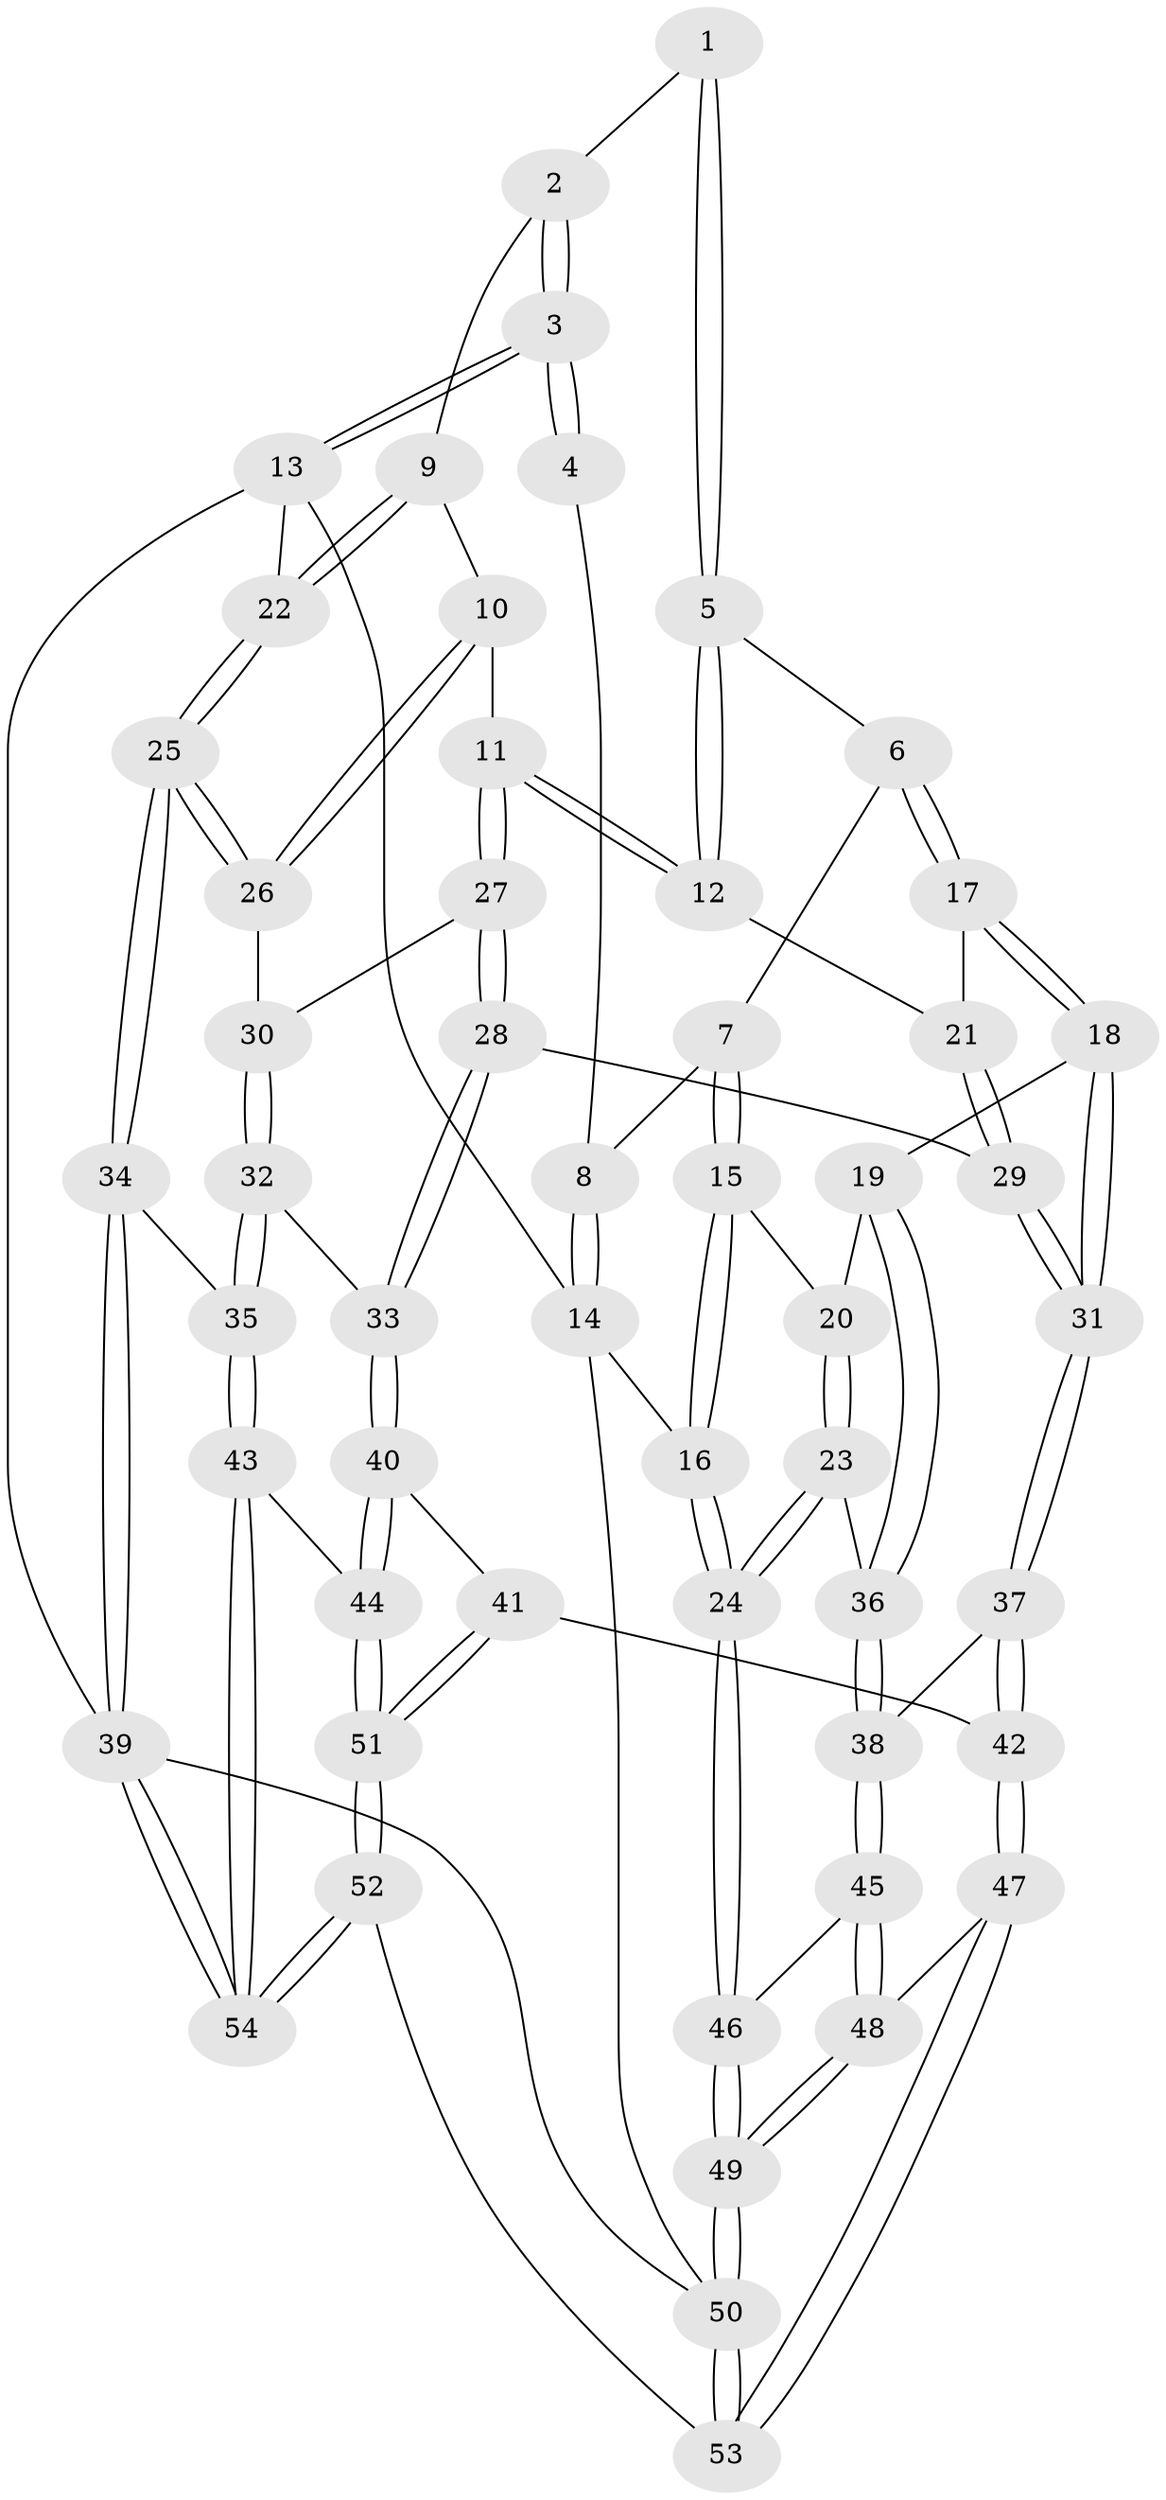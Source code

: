 // Generated by graph-tools (version 1.1) at 2025/16/03/09/25 04:16:57]
// undirected, 54 vertices, 132 edges
graph export_dot {
graph [start="1"]
  node [color=gray90,style=filled];
  1 [pos="+0.5333029182121327+0.11486858264672564"];
  2 [pos="+0.7219657726576114+0.15909775009434776"];
  3 [pos="+1+0"];
  4 [pos="+0.42846965419419175+0"];
  5 [pos="+0.5020354490744854+0.19726811272229505"];
  6 [pos="+0.3412669435947009+0.2638665834293536"];
  7 [pos="+0.20776288843488994+0.1801724005501981"];
  8 [pos="+0.007061530613941577+0"];
  9 [pos="+0.7178822117582693+0.2695420277773452"];
  10 [pos="+0.6948894411622559+0.33272378778079265"];
  11 [pos="+0.6036382573477467+0.36877910867621394"];
  12 [pos="+0.5741533419983057+0.3606144944187849"];
  13 [pos="+1+0"];
  14 [pos="+0+0"];
  15 [pos="+0.17841538425367295+0.3568254575473147"];
  16 [pos="+0+0.555491361983437"];
  17 [pos="+0.39217008972033546+0.4017665807498484"];
  18 [pos="+0.3391257813069226+0.4824248559367066"];
  19 [pos="+0.32673270437915497+0.48742416462783844"];
  20 [pos="+0.19759802301600113+0.3805696926052467"];
  21 [pos="+0.4825438377582701+0.3960831645533187"];
  22 [pos="+1+0.3035727646824896"];
  23 [pos="+0.15514325416509803+0.5801353452945629"];
  24 [pos="+0+0.5965727074249189"];
  25 [pos="+1+0.5510785677964588"];
  26 [pos="+0.849330825567479+0.46716047353211476"];
  27 [pos="+0.6110250766678241+0.4403242868289657"];
  28 [pos="+0.558209047621228+0.5682160153281883"];
  29 [pos="+0.5193783103482001+0.566208845979467"];
  30 [pos="+0.6886938896398132+0.5220632750947501"];
  31 [pos="+0.4582685141099961+0.5873298854281044"];
  32 [pos="+0.6627532035829111+0.5943129959875989"];
  33 [pos="+0.604097688807533+0.6095081687972542"];
  34 [pos="+1+0.5808681659253119"];
  35 [pos="+0.8781896538257121+0.7084245053480861"];
  36 [pos="+0.23955127652003905+0.5844042517805575"];
  37 [pos="+0.4284280414727227+0.7173047343512979"];
  38 [pos="+0.27710457396262705+0.6589384926353824"];
  39 [pos="+1+1"];
  40 [pos="+0.5881972713887745+0.7338168328762477"];
  41 [pos="+0.4866406797879457+0.7772971902356578"];
  42 [pos="+0.45713902066230594+0.7728503504642505"];
  43 [pos="+0.8261706082961955+0.7771971547604821"];
  44 [pos="+0.7526486286971419+0.7957515060564436"];
  45 [pos="+0.223412839557495+0.8051428316274749"];
  46 [pos="+0+0.5983525617963754"];
  47 [pos="+0.30974891903588186+0.9329407213959224"];
  48 [pos="+0.23937413605123228+0.8636237640768882"];
  49 [pos="+0+0.9198001854802855"];
  50 [pos="+0+1"];
  51 [pos="+0.6069656299993279+0.9761853351309911"];
  52 [pos="+0.5780602426765293+1"];
  53 [pos="+0.33146287943936986+1"];
  54 [pos="+0.9568166130669549+1"];
  1 -- 2;
  1 -- 5;
  1 -- 5;
  2 -- 3;
  2 -- 3;
  2 -- 9;
  3 -- 4;
  3 -- 4;
  3 -- 13;
  3 -- 13;
  4 -- 8;
  5 -- 6;
  5 -- 12;
  5 -- 12;
  6 -- 7;
  6 -- 17;
  6 -- 17;
  7 -- 8;
  7 -- 15;
  7 -- 15;
  8 -- 14;
  8 -- 14;
  9 -- 10;
  9 -- 22;
  9 -- 22;
  10 -- 11;
  10 -- 26;
  10 -- 26;
  11 -- 12;
  11 -- 12;
  11 -- 27;
  11 -- 27;
  12 -- 21;
  13 -- 14;
  13 -- 22;
  13 -- 39;
  14 -- 16;
  14 -- 50;
  15 -- 16;
  15 -- 16;
  15 -- 20;
  16 -- 24;
  16 -- 24;
  17 -- 18;
  17 -- 18;
  17 -- 21;
  18 -- 19;
  18 -- 31;
  18 -- 31;
  19 -- 20;
  19 -- 36;
  19 -- 36;
  20 -- 23;
  20 -- 23;
  21 -- 29;
  21 -- 29;
  22 -- 25;
  22 -- 25;
  23 -- 24;
  23 -- 24;
  23 -- 36;
  24 -- 46;
  24 -- 46;
  25 -- 26;
  25 -- 26;
  25 -- 34;
  25 -- 34;
  26 -- 30;
  27 -- 28;
  27 -- 28;
  27 -- 30;
  28 -- 29;
  28 -- 33;
  28 -- 33;
  29 -- 31;
  29 -- 31;
  30 -- 32;
  30 -- 32;
  31 -- 37;
  31 -- 37;
  32 -- 33;
  32 -- 35;
  32 -- 35;
  33 -- 40;
  33 -- 40;
  34 -- 35;
  34 -- 39;
  34 -- 39;
  35 -- 43;
  35 -- 43;
  36 -- 38;
  36 -- 38;
  37 -- 38;
  37 -- 42;
  37 -- 42;
  38 -- 45;
  38 -- 45;
  39 -- 54;
  39 -- 54;
  39 -- 50;
  40 -- 41;
  40 -- 44;
  40 -- 44;
  41 -- 42;
  41 -- 51;
  41 -- 51;
  42 -- 47;
  42 -- 47;
  43 -- 44;
  43 -- 54;
  43 -- 54;
  44 -- 51;
  44 -- 51;
  45 -- 46;
  45 -- 48;
  45 -- 48;
  46 -- 49;
  46 -- 49;
  47 -- 48;
  47 -- 53;
  47 -- 53;
  48 -- 49;
  48 -- 49;
  49 -- 50;
  49 -- 50;
  50 -- 53;
  50 -- 53;
  51 -- 52;
  51 -- 52;
  52 -- 53;
  52 -- 54;
  52 -- 54;
}
